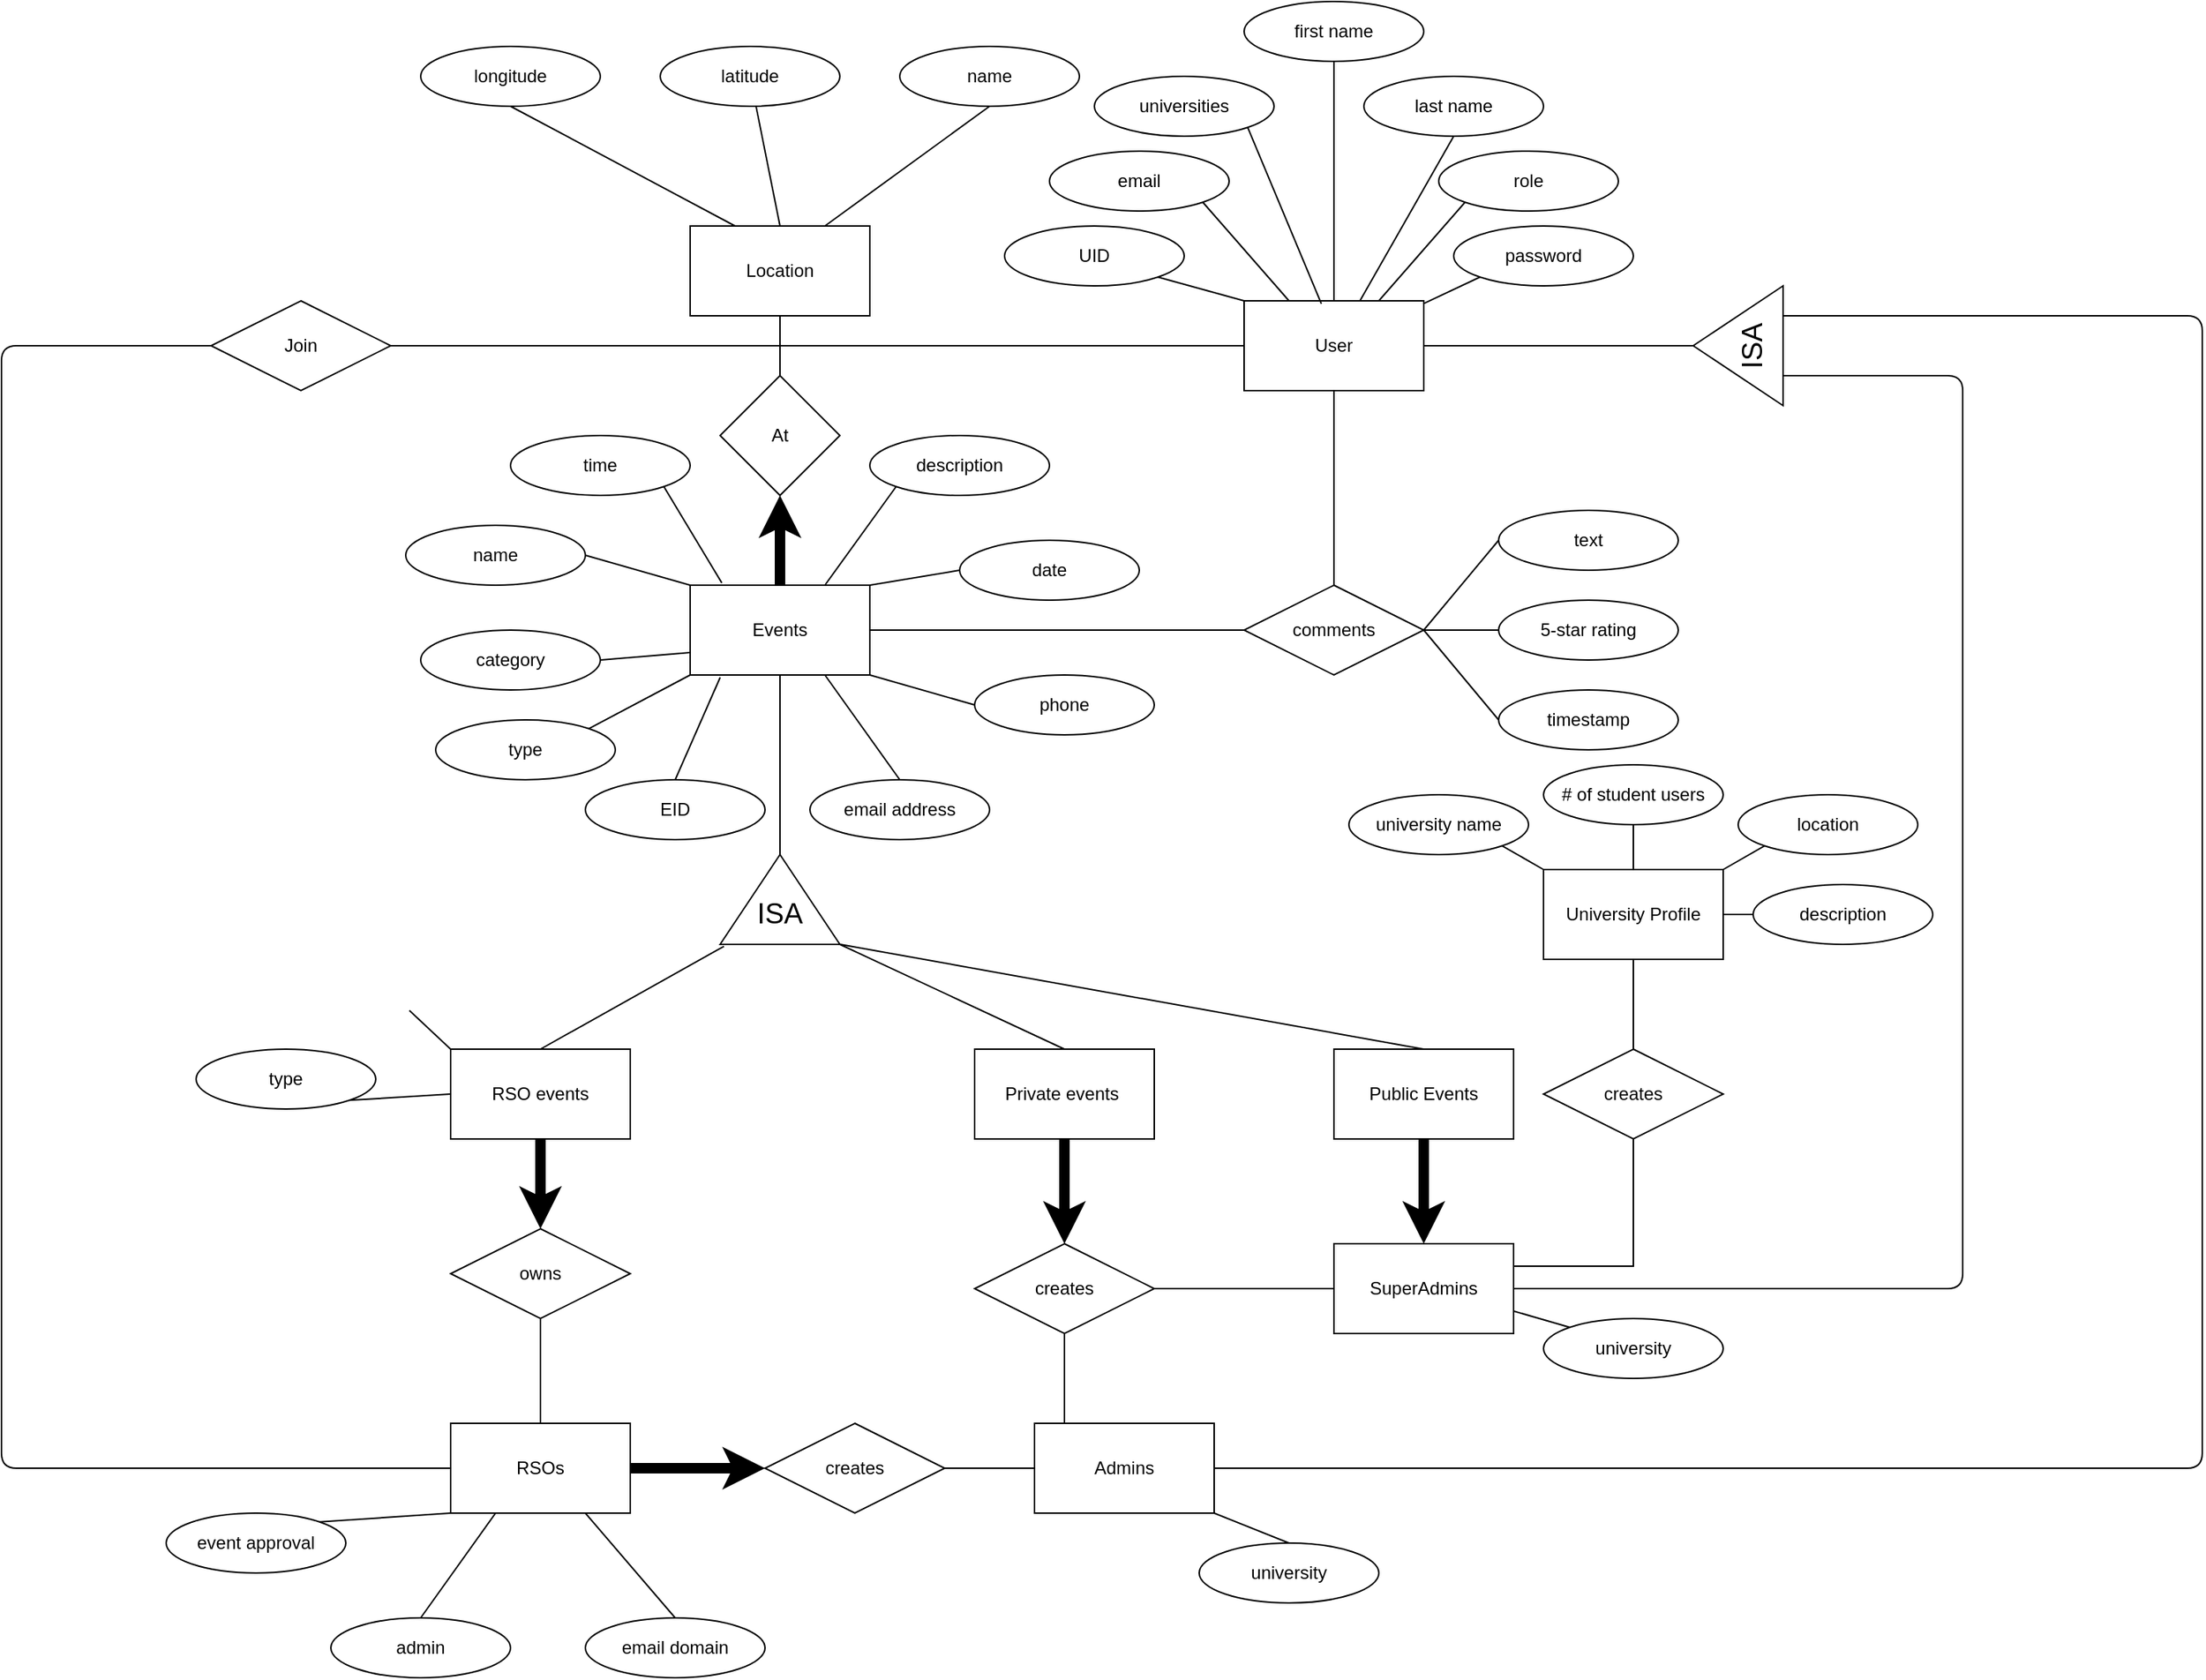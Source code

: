 <mxfile version="14.6.1" type="github">
  <diagram id="OoqbSdTcS4T9Gjm_1H5y" name="Page-1">
    <mxGraphModel dx="1240" dy="585" grid="1" gridSize="10" guides="1" tooltips="1" connect="1" arrows="1" fold="1" page="1" pageScale="1" pageWidth="1920" pageHeight="1200" math="0" shadow="0">
      <root>
        <mxCell id="0" />
        <mxCell id="1" parent="0" />
        <mxCell id="1sFvXLqLy-bslr1NdDsP-1" value="Location" style="rounded=0;whiteSpace=wrap;html=1;" parent="1" vertex="1">
          <mxGeometry x="550" y="330" width="120" height="60" as="geometry" />
        </mxCell>
        <mxCell id="1sFvXLqLy-bslr1NdDsP-3" value="longitude" style="ellipse;whiteSpace=wrap;html=1;" parent="1" vertex="1">
          <mxGeometry x="370" y="210" width="120" height="40" as="geometry" />
        </mxCell>
        <mxCell id="1sFvXLqLy-bslr1NdDsP-4" value="latitude" style="ellipse;whiteSpace=wrap;html=1;" parent="1" vertex="1">
          <mxGeometry x="530" y="210" width="120" height="40" as="geometry" />
        </mxCell>
        <mxCell id="1sFvXLqLy-bslr1NdDsP-5" value="name" style="ellipse;whiteSpace=wrap;html=1;" parent="1" vertex="1">
          <mxGeometry x="690" y="210" width="120" height="40" as="geometry" />
        </mxCell>
        <mxCell id="1sFvXLqLy-bslr1NdDsP-7" value="" style="endArrow=none;html=1;exitX=0.25;exitY=0;exitDx=0;exitDy=0;entryX=0.5;entryY=1;entryDx=0;entryDy=0;" parent="1" source="1sFvXLqLy-bslr1NdDsP-1" target="1sFvXLqLy-bslr1NdDsP-3" edge="1">
          <mxGeometry width="50" height="50" relative="1" as="geometry">
            <mxPoint x="1070" y="630" as="sourcePoint" />
            <mxPoint x="1120" y="580" as="targetPoint" />
          </mxGeometry>
        </mxCell>
        <mxCell id="1sFvXLqLy-bslr1NdDsP-8" value="" style="endArrow=none;html=1;entryX=0.5;entryY=0;entryDx=0;entryDy=0;" parent="1" source="1sFvXLqLy-bslr1NdDsP-4" target="1sFvXLqLy-bslr1NdDsP-1" edge="1">
          <mxGeometry width="50" height="50" relative="1" as="geometry">
            <mxPoint x="520" y="680" as="sourcePoint" />
            <mxPoint x="570" y="630" as="targetPoint" />
          </mxGeometry>
        </mxCell>
        <mxCell id="1sFvXLqLy-bslr1NdDsP-9" value="" style="endArrow=none;html=1;entryX=0.75;entryY=0;entryDx=0;entryDy=0;exitX=0.5;exitY=1;exitDx=0;exitDy=0;" parent="1" source="1sFvXLqLy-bslr1NdDsP-5" target="1sFvXLqLy-bslr1NdDsP-1" edge="1">
          <mxGeometry width="50" height="50" relative="1" as="geometry">
            <mxPoint x="620" y="600" as="sourcePoint" />
            <mxPoint x="670" y="550" as="targetPoint" />
          </mxGeometry>
        </mxCell>
        <mxCell id="1sFvXLqLy-bslr1NdDsP-10" value="At" style="rhombus;whiteSpace=wrap;html=1;" parent="1" vertex="1">
          <mxGeometry x="570" y="430" width="80" height="80" as="geometry" />
        </mxCell>
        <mxCell id="1sFvXLqLy-bslr1NdDsP-12" value="" style="endArrow=none;html=1;strokeWidth=1;exitX=0.5;exitY=0;exitDx=0;exitDy=0;entryX=0.5;entryY=1;entryDx=0;entryDy=0;" parent="1" source="1sFvXLqLy-bslr1NdDsP-10" target="1sFvXLqLy-bslr1NdDsP-1" edge="1">
          <mxGeometry width="50" height="50" relative="1" as="geometry">
            <mxPoint x="490" y="460" as="sourcePoint" />
            <mxPoint x="540" y="410" as="targetPoint" />
          </mxGeometry>
        </mxCell>
        <mxCell id="1sFvXLqLy-bslr1NdDsP-13" value="Events" style="rounded=0;whiteSpace=wrap;html=1;" parent="1" vertex="1">
          <mxGeometry x="550" y="570" width="120" height="60" as="geometry" />
        </mxCell>
        <mxCell id="1sFvXLqLy-bslr1NdDsP-14" value="" style="endArrow=classic;html=1;strokeWidth=7;exitX=0.5;exitY=0;exitDx=0;exitDy=0;entryX=0.5;entryY=1;entryDx=0;entryDy=0;" parent="1" source="1sFvXLqLy-bslr1NdDsP-13" target="1sFvXLqLy-bslr1NdDsP-10" edge="1">
          <mxGeometry width="50" height="50" relative="1" as="geometry">
            <mxPoint x="430" y="620" as="sourcePoint" />
            <mxPoint x="480" y="570" as="targetPoint" />
          </mxGeometry>
        </mxCell>
        <mxCell id="1sFvXLqLy-bslr1NdDsP-15" value="description" style="ellipse;whiteSpace=wrap;html=1;" parent="1" vertex="1">
          <mxGeometry x="670" y="470" width="120" height="40" as="geometry" />
        </mxCell>
        <mxCell id="1sFvXLqLy-bslr1NdDsP-16" value="date" style="ellipse;whiteSpace=wrap;html=1;" parent="1" vertex="1">
          <mxGeometry x="730" y="540" width="120" height="40" as="geometry" />
        </mxCell>
        <mxCell id="1sFvXLqLy-bslr1NdDsP-17" value="time" style="ellipse;whiteSpace=wrap;html=1;" parent="1" vertex="1">
          <mxGeometry x="430" y="470" width="120" height="40" as="geometry" />
        </mxCell>
        <mxCell id="1sFvXLqLy-bslr1NdDsP-18" value="name" style="ellipse;whiteSpace=wrap;html=1;" parent="1" vertex="1">
          <mxGeometry x="360" y="530" width="120" height="40" as="geometry" />
        </mxCell>
        <mxCell id="1sFvXLqLy-bslr1NdDsP-19" value="category" style="ellipse;whiteSpace=wrap;html=1;" parent="1" vertex="1">
          <mxGeometry x="370" y="600" width="120" height="40" as="geometry" />
        </mxCell>
        <mxCell id="1sFvXLqLy-bslr1NdDsP-20" value="phone" style="ellipse;whiteSpace=wrap;html=1;" parent="1" vertex="1">
          <mxGeometry x="740" y="630" width="120" height="40" as="geometry" />
        </mxCell>
        <mxCell id="1sFvXLqLy-bslr1NdDsP-21" value="email address" style="ellipse;whiteSpace=wrap;html=1;" parent="1" vertex="1">
          <mxGeometry x="630" y="700" width="120" height="40" as="geometry" />
        </mxCell>
        <mxCell id="1sFvXLqLy-bslr1NdDsP-22" value="" style="endArrow=none;html=1;strokeWidth=1;exitX=0;exitY=1;exitDx=0;exitDy=0;entryX=0.75;entryY=0;entryDx=0;entryDy=0;" parent="1" source="1sFvXLqLy-bslr1NdDsP-15" target="1sFvXLqLy-bslr1NdDsP-13" edge="1">
          <mxGeometry width="50" height="50" relative="1" as="geometry">
            <mxPoint x="410" y="760" as="sourcePoint" />
            <mxPoint x="460" y="710" as="targetPoint" />
          </mxGeometry>
        </mxCell>
        <mxCell id="1sFvXLqLy-bslr1NdDsP-23" value="" style="endArrow=none;html=1;strokeWidth=1;entryX=1;entryY=0;entryDx=0;entryDy=0;exitX=0;exitY=0.5;exitDx=0;exitDy=0;" parent="1" source="1sFvXLqLy-bslr1NdDsP-16" target="1sFvXLqLy-bslr1NdDsP-13" edge="1">
          <mxGeometry width="50" height="50" relative="1" as="geometry">
            <mxPoint x="420" y="770" as="sourcePoint" />
            <mxPoint x="470" y="720" as="targetPoint" />
          </mxGeometry>
        </mxCell>
        <mxCell id="1sFvXLqLy-bslr1NdDsP-24" value="" style="endArrow=none;html=1;strokeWidth=1;entryX=1;entryY=1;entryDx=0;entryDy=0;exitX=0;exitY=0.5;exitDx=0;exitDy=0;" parent="1" source="1sFvXLqLy-bslr1NdDsP-20" target="1sFvXLqLy-bslr1NdDsP-13" edge="1">
          <mxGeometry width="50" height="50" relative="1" as="geometry">
            <mxPoint x="430" y="780" as="sourcePoint" />
            <mxPoint x="480" y="730" as="targetPoint" />
          </mxGeometry>
        </mxCell>
        <mxCell id="1sFvXLqLy-bslr1NdDsP-25" value="" style="endArrow=none;html=1;strokeWidth=1;entryX=0.75;entryY=1;entryDx=0;entryDy=0;exitX=0.5;exitY=0;exitDx=0;exitDy=0;" parent="1" source="1sFvXLqLy-bslr1NdDsP-21" target="1sFvXLqLy-bslr1NdDsP-13" edge="1">
          <mxGeometry width="50" height="50" relative="1" as="geometry">
            <mxPoint x="440" y="790" as="sourcePoint" />
            <mxPoint x="490" y="740" as="targetPoint" />
          </mxGeometry>
        </mxCell>
        <mxCell id="1sFvXLqLy-bslr1NdDsP-26" value="" style="endArrow=none;html=1;strokeWidth=1;entryX=0.176;entryY=-0.026;entryDx=0;entryDy=0;entryPerimeter=0;exitX=1;exitY=1;exitDx=0;exitDy=0;" parent="1" source="1sFvXLqLy-bslr1NdDsP-17" target="1sFvXLqLy-bslr1NdDsP-13" edge="1">
          <mxGeometry width="50" height="50" relative="1" as="geometry">
            <mxPoint x="450" y="800" as="sourcePoint" />
            <mxPoint x="500" y="750" as="targetPoint" />
          </mxGeometry>
        </mxCell>
        <mxCell id="1sFvXLqLy-bslr1NdDsP-27" value="" style="endArrow=none;html=1;strokeWidth=1;entryX=0;entryY=0;entryDx=0;entryDy=0;exitX=1;exitY=0.5;exitDx=0;exitDy=0;" parent="1" source="1sFvXLqLy-bslr1NdDsP-18" target="1sFvXLqLy-bslr1NdDsP-13" edge="1">
          <mxGeometry width="50" height="50" relative="1" as="geometry">
            <mxPoint x="460" y="810" as="sourcePoint" />
            <mxPoint x="510" y="760" as="targetPoint" />
          </mxGeometry>
        </mxCell>
        <mxCell id="1sFvXLqLy-bslr1NdDsP-28" value="" style="endArrow=none;html=1;strokeWidth=1;entryX=0;entryY=0.75;entryDx=0;entryDy=0;exitX=1;exitY=0.5;exitDx=0;exitDy=0;" parent="1" source="1sFvXLqLy-bslr1NdDsP-19" target="1sFvXLqLy-bslr1NdDsP-13" edge="1">
          <mxGeometry width="50" height="50" relative="1" as="geometry">
            <mxPoint x="470" y="820" as="sourcePoint" />
            <mxPoint x="520" y="770" as="targetPoint" />
          </mxGeometry>
        </mxCell>
        <mxCell id="1sFvXLqLy-bslr1NdDsP-29" value="Join" style="rhombus;whiteSpace=wrap;html=1;" parent="1" vertex="1">
          <mxGeometry x="230" y="380" width="120" height="60" as="geometry" />
        </mxCell>
        <mxCell id="1sFvXLqLy-bslr1NdDsP-30" value="User" style="rounded=0;whiteSpace=wrap;html=1;" parent="1" vertex="1">
          <mxGeometry x="920" y="380" width="120" height="60" as="geometry" />
        </mxCell>
        <mxCell id="1sFvXLqLy-bslr1NdDsP-31" value="" style="endArrow=none;html=1;strokeWidth=1;exitX=1;exitY=0.5;exitDx=0;exitDy=0;entryX=0;entryY=0.5;entryDx=0;entryDy=0;" parent="1" source="1sFvXLqLy-bslr1NdDsP-29" target="1sFvXLqLy-bslr1NdDsP-30" edge="1">
          <mxGeometry width="50" height="50" relative="1" as="geometry">
            <mxPoint x="260" y="520" as="sourcePoint" />
            <mxPoint x="310" y="470" as="targetPoint" />
          </mxGeometry>
        </mxCell>
        <mxCell id="VM_1HZuykjOo2gR1_Nzt-12" style="edgeStyle=none;rounded=0;orthogonalLoop=1;jettySize=auto;html=1;exitX=1;exitY=1;exitDx=0;exitDy=0;entryX=0;entryY=0;entryDx=0;entryDy=0;endArrow=none;endFill=0;" parent="1" source="1sFvXLqLy-bslr1NdDsP-32" target="1sFvXLqLy-bslr1NdDsP-30" edge="1">
          <mxGeometry relative="1" as="geometry" />
        </mxCell>
        <mxCell id="1sFvXLqLy-bslr1NdDsP-32" value="UID" style="ellipse;whiteSpace=wrap;html=1;" parent="1" vertex="1">
          <mxGeometry x="760" y="330" width="120" height="40" as="geometry" />
        </mxCell>
        <mxCell id="VM_1HZuykjOo2gR1_Nzt-11" style="edgeStyle=none;rounded=0;orthogonalLoop=1;jettySize=auto;html=1;exitX=0;exitY=1;exitDx=0;exitDy=0;endArrow=none;endFill=0;" parent="1" source="1sFvXLqLy-bslr1NdDsP-33" target="1sFvXLqLy-bslr1NdDsP-30" edge="1">
          <mxGeometry relative="1" as="geometry" />
        </mxCell>
        <mxCell id="1sFvXLqLy-bslr1NdDsP-33" value="password" style="ellipse;whiteSpace=wrap;html=1;" parent="1" vertex="1">
          <mxGeometry x="1060" y="330" width="120" height="40" as="geometry" />
        </mxCell>
        <mxCell id="1sFvXLqLy-bslr1NdDsP-36" value="comments" style="rhombus;whiteSpace=wrap;html=1;" parent="1" vertex="1">
          <mxGeometry x="920" y="570" width="120" height="60" as="geometry" />
        </mxCell>
        <mxCell id="1sFvXLqLy-bslr1NdDsP-37" value="" style="endArrow=none;html=1;strokeWidth=1;entryX=0.5;entryY=0;entryDx=0;entryDy=0;" parent="1" source="1sFvXLqLy-bslr1NdDsP-30" target="1sFvXLqLy-bslr1NdDsP-36" edge="1">
          <mxGeometry width="50" height="50" relative="1" as="geometry">
            <mxPoint x="600" y="810" as="sourcePoint" />
            <mxPoint x="650" y="760" as="targetPoint" />
          </mxGeometry>
        </mxCell>
        <mxCell id="1sFvXLqLy-bslr1NdDsP-38" value="" style="endArrow=none;html=1;strokeWidth=1;entryX=0;entryY=0.5;entryDx=0;entryDy=0;exitX=1;exitY=0.5;exitDx=0;exitDy=0;" parent="1" source="1sFvXLqLy-bslr1NdDsP-13" target="1sFvXLqLy-bslr1NdDsP-36" edge="1">
          <mxGeometry width="50" height="50" relative="1" as="geometry">
            <mxPoint x="400" y="800" as="sourcePoint" />
            <mxPoint x="450" y="750" as="targetPoint" />
          </mxGeometry>
        </mxCell>
        <mxCell id="1sFvXLqLy-bslr1NdDsP-39" value="text" style="ellipse;whiteSpace=wrap;html=1;" parent="1" vertex="1">
          <mxGeometry x="1090" y="520" width="120" height="40" as="geometry" />
        </mxCell>
        <mxCell id="1sFvXLqLy-bslr1NdDsP-40" value="5-star rating" style="ellipse;whiteSpace=wrap;html=1;" parent="1" vertex="1">
          <mxGeometry x="1090" y="580" width="120" height="40" as="geometry" />
        </mxCell>
        <mxCell id="1sFvXLqLy-bslr1NdDsP-41" value="timestamp" style="ellipse;whiteSpace=wrap;html=1;" parent="1" vertex="1">
          <mxGeometry x="1090" y="640" width="120" height="40" as="geometry" />
        </mxCell>
        <mxCell id="1sFvXLqLy-bslr1NdDsP-42" value="" style="endArrow=none;html=1;strokeWidth=1;entryX=0;entryY=0.5;entryDx=0;entryDy=0;exitX=1;exitY=0.5;exitDx=0;exitDy=0;" parent="1" source="1sFvXLqLy-bslr1NdDsP-36" target="1sFvXLqLy-bslr1NdDsP-39" edge="1">
          <mxGeometry width="50" height="50" relative="1" as="geometry">
            <mxPoint x="570" y="790" as="sourcePoint" />
            <mxPoint x="620" y="740" as="targetPoint" />
          </mxGeometry>
        </mxCell>
        <mxCell id="1sFvXLqLy-bslr1NdDsP-43" value="" style="endArrow=none;html=1;strokeWidth=1;entryX=0;entryY=0.5;entryDx=0;entryDy=0;exitX=1;exitY=0.5;exitDx=0;exitDy=0;" parent="1" source="1sFvXLqLy-bslr1NdDsP-36" target="1sFvXLqLy-bslr1NdDsP-40" edge="1">
          <mxGeometry width="50" height="50" relative="1" as="geometry">
            <mxPoint x="580" y="800" as="sourcePoint" />
            <mxPoint x="630" y="750" as="targetPoint" />
          </mxGeometry>
        </mxCell>
        <mxCell id="1sFvXLqLy-bslr1NdDsP-44" value="" style="endArrow=none;html=1;strokeWidth=1;entryX=0;entryY=0.5;entryDx=0;entryDy=0;exitX=1;exitY=0.5;exitDx=0;exitDy=0;" parent="1" source="1sFvXLqLy-bslr1NdDsP-36" target="1sFvXLqLy-bslr1NdDsP-41" edge="1">
          <mxGeometry width="50" height="50" relative="1" as="geometry">
            <mxPoint x="590" y="810" as="sourcePoint" />
            <mxPoint x="640" y="760" as="targetPoint" />
          </mxGeometry>
        </mxCell>
        <mxCell id="1sFvXLqLy-bslr1NdDsP-46" value="" style="triangle;whiteSpace=wrap;html=1;rotation=-180;" parent="1" vertex="1">
          <mxGeometry x="1220" y="370" width="60" height="80" as="geometry" />
        </mxCell>
        <mxCell id="1sFvXLqLy-bslr1NdDsP-49" value="ISA" style="text;html=1;strokeColor=none;fillColor=none;align=center;verticalAlign=middle;whiteSpace=wrap;rounded=0;rotation=-90;strokeWidth=1;fontSize=19;" parent="1" vertex="1">
          <mxGeometry x="1240" y="400" width="40" height="20" as="geometry" />
        </mxCell>
        <mxCell id="1sFvXLqLy-bslr1NdDsP-50" value="" style="endArrow=none;html=1;strokeWidth=1;fontSize=19;entryX=1;entryY=0.5;entryDx=0;entryDy=0;exitX=1;exitY=0.5;exitDx=0;exitDy=0;" parent="1" source="1sFvXLqLy-bslr1NdDsP-30" target="1sFvXLqLy-bslr1NdDsP-46" edge="1">
          <mxGeometry width="50" height="50" relative="1" as="geometry">
            <mxPoint x="510" y="770" as="sourcePoint" />
            <mxPoint x="560" y="720" as="targetPoint" />
          </mxGeometry>
        </mxCell>
        <mxCell id="1sFvXLqLy-bslr1NdDsP-52" value="" style="triangle;whiteSpace=wrap;html=1;rotation=-180;direction=south;" parent="1" vertex="1">
          <mxGeometry x="570" y="750" width="80" height="60" as="geometry" />
        </mxCell>
        <mxCell id="1sFvXLqLy-bslr1NdDsP-53" value="ISA" style="text;html=1;strokeColor=none;fillColor=none;align=center;verticalAlign=middle;whiteSpace=wrap;rounded=0;rotation=0;strokeWidth=1;fontSize=19;" parent="1" vertex="1">
          <mxGeometry x="590" y="780" width="40" height="20" as="geometry" />
        </mxCell>
        <mxCell id="1sFvXLqLy-bslr1NdDsP-54" value="" style="endArrow=none;html=1;strokeWidth=1;fontSize=19;entryX=0.5;entryY=1;entryDx=0;entryDy=0;exitX=1;exitY=0.5;exitDx=0;exitDy=0;" parent="1" source="1sFvXLqLy-bslr1NdDsP-52" target="1sFvXLqLy-bslr1NdDsP-13" edge="1">
          <mxGeometry width="50" height="50" relative="1" as="geometry">
            <mxPoint x="360" y="880" as="sourcePoint" />
            <mxPoint x="410" y="830" as="targetPoint" />
          </mxGeometry>
        </mxCell>
        <mxCell id="1sFvXLqLy-bslr1NdDsP-55" value="Private events&amp;nbsp;" style="rounded=0;whiteSpace=wrap;html=1;" parent="1" vertex="1">
          <mxGeometry x="740" y="880" width="120" height="60" as="geometry" />
        </mxCell>
        <mxCell id="1sFvXLqLy-bslr1NdDsP-56" value="Public Events&lt;br&gt;" style="rounded=0;whiteSpace=wrap;html=1;" parent="1" vertex="1">
          <mxGeometry x="980" y="880" width="120" height="60" as="geometry" />
        </mxCell>
        <mxCell id="1sFvXLqLy-bslr1NdDsP-57" value="" style="endArrow=none;html=1;strokeWidth=1;fontSize=19;entryX=-0.021;entryY=0.032;entryDx=0;entryDy=0;entryPerimeter=0;exitX=0.5;exitY=0;exitDx=0;exitDy=0;" parent="1" source="1sFvXLqLy-bslr1NdDsP-60" target="1sFvXLqLy-bslr1NdDsP-52" edge="1">
          <mxGeometry width="50" height="50" relative="1" as="geometry">
            <mxPoint x="470" y="1000" as="sourcePoint" />
            <mxPoint x="520" y="950" as="targetPoint" />
          </mxGeometry>
        </mxCell>
        <mxCell id="1sFvXLqLy-bslr1NdDsP-58" value="" style="endArrow=none;html=1;strokeWidth=1;fontSize=19;exitX=0.5;exitY=0;exitDx=0;exitDy=0;" parent="1" source="1sFvXLqLy-bslr1NdDsP-55" edge="1">
          <mxGeometry width="50" height="50" relative="1" as="geometry">
            <mxPoint x="480" y="1010" as="sourcePoint" />
            <mxPoint x="650" y="810" as="targetPoint" />
          </mxGeometry>
        </mxCell>
        <mxCell id="1sFvXLqLy-bslr1NdDsP-59" value="" style="endArrow=none;html=1;strokeWidth=1;fontSize=19;entryX=0.002;entryY=0.996;entryDx=0;entryDy=0;entryPerimeter=0;exitX=0.5;exitY=0;exitDx=0;exitDy=0;" parent="1" source="1sFvXLqLy-bslr1NdDsP-56" target="1sFvXLqLy-bslr1NdDsP-52" edge="1">
          <mxGeometry width="50" height="50" relative="1" as="geometry">
            <mxPoint x="490" y="1020" as="sourcePoint" />
            <mxPoint x="540" y="970" as="targetPoint" />
          </mxGeometry>
        </mxCell>
        <mxCell id="1sFvXLqLy-bslr1NdDsP-60" value="RSO events" style="rounded=0;whiteSpace=wrap;html=1;" parent="1" vertex="1">
          <mxGeometry x="390" y="880" width="120" height="60" as="geometry" />
        </mxCell>
        <mxCell id="1sFvXLqLy-bslr1NdDsP-61" value="owns" style="rhombus;whiteSpace=wrap;html=1;" parent="1" vertex="1">
          <mxGeometry x="390" y="1000" width="120" height="60" as="geometry" />
        </mxCell>
        <mxCell id="1sFvXLqLy-bslr1NdDsP-62" value="" style="endArrow=classic;html=1;strokeWidth=7;exitX=0.5;exitY=1;exitDx=0;exitDy=0;entryX=0.5;entryY=0;entryDx=0;entryDy=0;" parent="1" source="1sFvXLqLy-bslr1NdDsP-60" target="1sFvXLqLy-bslr1NdDsP-61" edge="1">
          <mxGeometry width="50" height="50" relative="1" as="geometry">
            <mxPoint x="620" y="580" as="sourcePoint" />
            <mxPoint x="620" y="520" as="targetPoint" />
          </mxGeometry>
        </mxCell>
        <mxCell id="1sFvXLqLy-bslr1NdDsP-63" value="RSOs" style="rounded=0;whiteSpace=wrap;html=1;" parent="1" vertex="1">
          <mxGeometry x="390" y="1130" width="120" height="60" as="geometry" />
        </mxCell>
        <mxCell id="1sFvXLqLy-bslr1NdDsP-65" value="" style="endArrow=none;html=1;strokeWidth=1;fontSize=19;entryX=0.5;entryY=0;entryDx=0;entryDy=0;exitX=0.5;exitY=1;exitDx=0;exitDy=0;" parent="1" source="1sFvXLqLy-bslr1NdDsP-61" target="1sFvXLqLy-bslr1NdDsP-63" edge="1">
          <mxGeometry width="50" height="50" relative="1" as="geometry">
            <mxPoint x="170" y="1080" as="sourcePoint" />
            <mxPoint x="220" y="1030" as="targetPoint" />
          </mxGeometry>
        </mxCell>
        <mxCell id="1sFvXLqLy-bslr1NdDsP-66" value="" style="endArrow=none;html=1;strokeWidth=1;fontSize=19;entryX=0;entryY=0.5;entryDx=0;entryDy=0;exitX=0;exitY=0.5;exitDx=0;exitDy=0;" parent="1" source="1sFvXLqLy-bslr1NdDsP-29" target="1sFvXLqLy-bslr1NdDsP-63" edge="1">
          <mxGeometry width="50" height="50" relative="1" as="geometry">
            <mxPoint x="180.0" y="1090" as="sourcePoint" />
            <mxPoint x="230.0" y="1040" as="targetPoint" />
            <Array as="points">
              <mxPoint x="90" y="410" />
              <mxPoint x="90" y="1160" />
            </Array>
          </mxGeometry>
        </mxCell>
        <mxCell id="1sFvXLqLy-bslr1NdDsP-67" value="admin" style="ellipse;whiteSpace=wrap;html=1;" parent="1" vertex="1">
          <mxGeometry x="310" y="1260" width="120" height="40" as="geometry" />
        </mxCell>
        <mxCell id="1sFvXLqLy-bslr1NdDsP-68" value="email domain" style="ellipse;whiteSpace=wrap;html=1;" parent="1" vertex="1">
          <mxGeometry x="480" y="1260" width="120" height="40" as="geometry" />
        </mxCell>
        <mxCell id="1sFvXLqLy-bslr1NdDsP-70" value="" style="endArrow=none;html=1;strokeWidth=1;fontSize=19;exitX=0.5;exitY=0;exitDx=0;exitDy=0;entryX=0.25;entryY=1;entryDx=0;entryDy=0;" parent="1" source="1sFvXLqLy-bslr1NdDsP-67" target="1sFvXLqLy-bslr1NdDsP-63" edge="1">
          <mxGeometry width="50" height="50" relative="1" as="geometry">
            <mxPoint x="280" y="1050" as="sourcePoint" />
            <mxPoint x="330" y="1000" as="targetPoint" />
          </mxGeometry>
        </mxCell>
        <mxCell id="1sFvXLqLy-bslr1NdDsP-71" value="" style="endArrow=none;html=1;strokeWidth=1;fontSize=19;entryX=0.75;entryY=1;entryDx=0;entryDy=0;exitX=0.5;exitY=0;exitDx=0;exitDy=0;" parent="1" source="1sFvXLqLy-bslr1NdDsP-68" target="1sFvXLqLy-bslr1NdDsP-63" edge="1">
          <mxGeometry width="50" height="50" relative="1" as="geometry">
            <mxPoint x="290.0" y="1060" as="sourcePoint" />
            <mxPoint x="340.0" y="1010" as="targetPoint" />
          </mxGeometry>
        </mxCell>
        <mxCell id="1sFvXLqLy-bslr1NdDsP-72" value="creates" style="rhombus;whiteSpace=wrap;html=1;" parent="1" vertex="1">
          <mxGeometry x="600" y="1130" width="120" height="60" as="geometry" />
        </mxCell>
        <mxCell id="1sFvXLqLy-bslr1NdDsP-73" value="" style="endArrow=classic;html=1;strokeWidth=7;exitX=1;exitY=0.5;exitDx=0;exitDy=0;entryX=0;entryY=0.5;entryDx=0;entryDy=0;" parent="1" source="1sFvXLqLy-bslr1NdDsP-63" target="1sFvXLqLy-bslr1NdDsP-72" edge="1">
          <mxGeometry width="50" height="50" relative="1" as="geometry">
            <mxPoint x="460" y="950" as="sourcePoint" />
            <mxPoint x="460" y="1010" as="targetPoint" />
          </mxGeometry>
        </mxCell>
        <mxCell id="1sFvXLqLy-bslr1NdDsP-74" value="Admins" style="rounded=0;whiteSpace=wrap;html=1;" parent="1" vertex="1">
          <mxGeometry x="780" y="1130" width="120" height="60" as="geometry" />
        </mxCell>
        <mxCell id="1sFvXLqLy-bslr1NdDsP-76" value="" style="endArrow=none;html=1;strokeWidth=1;fontSize=19;entryX=0;entryY=0.5;entryDx=0;entryDy=0;exitX=1;exitY=0.5;exitDx=0;exitDy=0;" parent="1" source="1sFvXLqLy-bslr1NdDsP-72" target="1sFvXLqLy-bslr1NdDsP-74" edge="1">
          <mxGeometry width="50" height="50" relative="1" as="geometry">
            <mxPoint x="180.0" y="1080" as="sourcePoint" />
            <mxPoint x="230.0" y="1030" as="targetPoint" />
          </mxGeometry>
        </mxCell>
        <mxCell id="1sFvXLqLy-bslr1NdDsP-78" value="creates" style="rhombus;whiteSpace=wrap;html=1;" parent="1" vertex="1">
          <mxGeometry x="740" y="1010" width="120" height="60" as="geometry" />
        </mxCell>
        <mxCell id="1sFvXLqLy-bslr1NdDsP-79" value="" style="endArrow=classic;html=1;strokeWidth=7;exitX=0.5;exitY=1;exitDx=0;exitDy=0;entryX=0.5;entryY=0;entryDx=0;entryDy=0;" parent="1" source="1sFvXLqLy-bslr1NdDsP-55" target="1sFvXLqLy-bslr1NdDsP-78" edge="1">
          <mxGeometry width="50" height="50" relative="1" as="geometry">
            <mxPoint x="460" y="950" as="sourcePoint" />
            <mxPoint x="460" y="1010" as="targetPoint" />
          </mxGeometry>
        </mxCell>
        <mxCell id="1sFvXLqLy-bslr1NdDsP-80" value="" style="endArrow=none;html=1;strokeWidth=1;fontSize=19;entryX=0.5;entryY=1;entryDx=0;entryDy=0;" parent="1" target="1sFvXLqLy-bslr1NdDsP-78" edge="1">
          <mxGeometry width="50" height="50" relative="1" as="geometry">
            <mxPoint x="800" y="1130" as="sourcePoint" />
            <mxPoint x="230.0" y="1030" as="targetPoint" />
          </mxGeometry>
        </mxCell>
        <mxCell id="H11ikkjmYtO3SPh781iC-15" style="edgeStyle=orthogonalEdgeStyle;rounded=0;orthogonalLoop=1;jettySize=auto;html=1;exitX=1;exitY=0.25;exitDx=0;exitDy=0;entryX=0.5;entryY=1;entryDx=0;entryDy=0;endArrow=none;endFill=0;" edge="1" parent="1" source="1sFvXLqLy-bslr1NdDsP-81" target="H11ikkjmYtO3SPh781iC-14">
          <mxGeometry relative="1" as="geometry" />
        </mxCell>
        <mxCell id="1sFvXLqLy-bslr1NdDsP-81" value="SuperAdmins" style="rounded=0;whiteSpace=wrap;html=1;" parent="1" vertex="1">
          <mxGeometry x="980" y="1010" width="120" height="60" as="geometry" />
        </mxCell>
        <mxCell id="1sFvXLqLy-bslr1NdDsP-82" value="" style="endArrow=none;html=1;strokeWidth=1;fontSize=19;entryX=0;entryY=0.5;entryDx=0;entryDy=0;exitX=1;exitY=0.5;exitDx=0;exitDy=0;" parent="1" source="1sFvXLqLy-bslr1NdDsP-78" target="1sFvXLqLy-bslr1NdDsP-81" edge="1">
          <mxGeometry width="50" height="50" relative="1" as="geometry">
            <mxPoint x="180.0" y="1080" as="sourcePoint" />
            <mxPoint x="230.0" y="1030" as="targetPoint" />
          </mxGeometry>
        </mxCell>
        <mxCell id="1sFvXLqLy-bslr1NdDsP-83" value="" style="endArrow=classic;html=1;strokeWidth=7;exitX=0.5;exitY=1;exitDx=0;exitDy=0;entryX=0.5;entryY=0;entryDx=0;entryDy=0;" parent="1" source="1sFvXLqLy-bslr1NdDsP-56" target="1sFvXLqLy-bslr1NdDsP-81" edge="1">
          <mxGeometry width="50" height="50" relative="1" as="geometry">
            <mxPoint x="810" y="950" as="sourcePoint" />
            <mxPoint x="810" y="1020" as="targetPoint" />
          </mxGeometry>
        </mxCell>
        <mxCell id="1sFvXLqLy-bslr1NdDsP-84" value="" style="endArrow=none;html=1;strokeWidth=1;fontSize=19;entryX=1;entryY=0.5;entryDx=0;entryDy=0;exitX=0;exitY=0.25;exitDx=0;exitDy=0;" parent="1" source="1sFvXLqLy-bslr1NdDsP-46" target="1sFvXLqLy-bslr1NdDsP-81" edge="1">
          <mxGeometry width="50" height="50" relative="1" as="geometry">
            <mxPoint x="1210" y="860" as="sourcePoint" />
            <mxPoint x="230.0" y="1030" as="targetPoint" />
            <Array as="points">
              <mxPoint x="1400" y="430" />
              <mxPoint x="1400" y="1040" />
            </Array>
          </mxGeometry>
        </mxCell>
        <mxCell id="1sFvXLqLy-bslr1NdDsP-85" value="" style="endArrow=none;html=1;strokeWidth=1;fontSize=19;entryX=1;entryY=0.5;entryDx=0;entryDy=0;exitX=0;exitY=0.75;exitDx=0;exitDy=0;" parent="1" source="1sFvXLqLy-bslr1NdDsP-46" target="1sFvXLqLy-bslr1NdDsP-74" edge="1">
          <mxGeometry width="50" height="50" relative="1" as="geometry">
            <mxPoint x="1090" y="1130" as="sourcePoint" />
            <mxPoint x="240.0" y="1040" as="targetPoint" />
            <Array as="points">
              <mxPoint x="1560" y="390" />
              <mxPoint x="1560" y="1160" />
            </Array>
          </mxGeometry>
        </mxCell>
        <mxCell id="VM_1HZuykjOo2gR1_Nzt-10" style="edgeStyle=none;rounded=0;orthogonalLoop=1;jettySize=auto;html=1;exitX=0.5;exitY=1;exitDx=0;exitDy=0;entryX=0.5;entryY=0;entryDx=0;entryDy=0;endArrow=none;endFill=0;" parent="1" source="VM_1HZuykjOo2gR1_Nzt-1" target="1sFvXLqLy-bslr1NdDsP-30" edge="1">
          <mxGeometry relative="1" as="geometry" />
        </mxCell>
        <mxCell id="VM_1HZuykjOo2gR1_Nzt-1" value="first name" style="ellipse;whiteSpace=wrap;html=1;" parent="1" vertex="1">
          <mxGeometry x="920" y="180" width="120" height="40" as="geometry" />
        </mxCell>
        <mxCell id="VM_1HZuykjOo2gR1_Nzt-7" style="edgeStyle=none;rounded=0;orthogonalLoop=1;jettySize=auto;html=1;exitX=0;exitY=1;exitDx=0;exitDy=0;endArrow=none;endFill=0;" parent="1" source="VM_1HZuykjOo2gR1_Nzt-2" edge="1">
          <mxGeometry relative="1" as="geometry">
            <mxPoint x="1010" y="380" as="targetPoint" />
          </mxGeometry>
        </mxCell>
        <mxCell id="VM_1HZuykjOo2gR1_Nzt-2" value="role" style="ellipse;whiteSpace=wrap;html=1;" parent="1" vertex="1">
          <mxGeometry x="1050" y="280" width="120" height="40" as="geometry" />
        </mxCell>
        <mxCell id="VM_1HZuykjOo2gR1_Nzt-6" style="rounded=0;orthogonalLoop=1;jettySize=auto;html=1;exitX=1;exitY=1;exitDx=0;exitDy=0;entryX=0.25;entryY=0;entryDx=0;entryDy=0;endArrow=none;endFill=0;" parent="1" source="VM_1HZuykjOo2gR1_Nzt-3" target="1sFvXLqLy-bslr1NdDsP-30" edge="1">
          <mxGeometry relative="1" as="geometry" />
        </mxCell>
        <mxCell id="VM_1HZuykjOo2gR1_Nzt-3" value="email" style="ellipse;whiteSpace=wrap;html=1;" parent="1" vertex="1">
          <mxGeometry x="790" y="280" width="120" height="40" as="geometry" />
        </mxCell>
        <mxCell id="VM_1HZuykjOo2gR1_Nzt-8" style="edgeStyle=none;rounded=0;orthogonalLoop=1;jettySize=auto;html=1;exitX=0.5;exitY=1;exitDx=0;exitDy=0;entryX=0.643;entryY=0.007;entryDx=0;entryDy=0;entryPerimeter=0;endArrow=none;endFill=0;" parent="1" source="VM_1HZuykjOo2gR1_Nzt-4" target="1sFvXLqLy-bslr1NdDsP-30" edge="1">
          <mxGeometry relative="1" as="geometry" />
        </mxCell>
        <mxCell id="VM_1HZuykjOo2gR1_Nzt-4" value="last name" style="ellipse;whiteSpace=wrap;html=1;" parent="1" vertex="1">
          <mxGeometry x="1000" y="230" width="120" height="40" as="geometry" />
        </mxCell>
        <mxCell id="VM_1HZuykjOo2gR1_Nzt-9" style="edgeStyle=none;rounded=0;orthogonalLoop=1;jettySize=auto;html=1;exitX=1;exitY=1;exitDx=0;exitDy=0;entryX=0.43;entryY=0.033;entryDx=0;entryDy=0;entryPerimeter=0;endArrow=none;endFill=0;" parent="1" source="VM_1HZuykjOo2gR1_Nzt-5" target="1sFvXLqLy-bslr1NdDsP-30" edge="1">
          <mxGeometry relative="1" as="geometry" />
        </mxCell>
        <mxCell id="VM_1HZuykjOo2gR1_Nzt-5" value="universities" style="ellipse;whiteSpace=wrap;html=1;" parent="1" vertex="1">
          <mxGeometry x="820" y="230" width="120" height="40" as="geometry" />
        </mxCell>
        <mxCell id="VM_1HZuykjOo2gR1_Nzt-14" style="edgeStyle=none;rounded=0;orthogonalLoop=1;jettySize=auto;html=1;exitX=1;exitY=0;exitDx=0;exitDy=0;entryX=0;entryY=1;entryDx=0;entryDy=0;endArrow=none;endFill=0;" parent="1" source="VM_1HZuykjOo2gR1_Nzt-13" target="1sFvXLqLy-bslr1NdDsP-13" edge="1">
          <mxGeometry relative="1" as="geometry" />
        </mxCell>
        <mxCell id="VM_1HZuykjOo2gR1_Nzt-13" value="type" style="ellipse;whiteSpace=wrap;html=1;" parent="1" vertex="1">
          <mxGeometry x="380" y="660" width="120" height="40" as="geometry" />
        </mxCell>
        <mxCell id="VM_1HZuykjOo2gR1_Nzt-16" style="edgeStyle=none;rounded=0;orthogonalLoop=1;jettySize=auto;html=1;exitX=0.5;exitY=0;exitDx=0;exitDy=0;entryX=0.167;entryY=1.027;entryDx=0;entryDy=0;entryPerimeter=0;endArrow=none;endFill=0;" parent="1" source="VM_1HZuykjOo2gR1_Nzt-15" target="1sFvXLqLy-bslr1NdDsP-13" edge="1">
          <mxGeometry relative="1" as="geometry" />
        </mxCell>
        <mxCell id="VM_1HZuykjOo2gR1_Nzt-15" value="EID" style="ellipse;whiteSpace=wrap;html=1;" parent="1" vertex="1">
          <mxGeometry x="480" y="700" width="120" height="40" as="geometry" />
        </mxCell>
        <mxCell id="H11ikkjmYtO3SPh781iC-12" style="edgeStyle=none;rounded=0;orthogonalLoop=1;jettySize=auto;html=1;exitX=0;exitY=0;exitDx=0;exitDy=0;entryX=1;entryY=0.75;entryDx=0;entryDy=0;endArrow=none;endFill=0;" edge="1" parent="1" source="VM_1HZuykjOo2gR1_Nzt-17" target="1sFvXLqLy-bslr1NdDsP-81">
          <mxGeometry relative="1" as="geometry" />
        </mxCell>
        <mxCell id="VM_1HZuykjOo2gR1_Nzt-17" value="university" style="ellipse;whiteSpace=wrap;html=1;" parent="1" vertex="1">
          <mxGeometry x="1120" y="1060" width="120" height="40" as="geometry" />
        </mxCell>
        <mxCell id="VM_1HZuykjOo2gR1_Nzt-20" style="edgeStyle=none;rounded=0;orthogonalLoop=1;jettySize=auto;html=1;exitX=1;exitY=1;exitDx=0;exitDy=0;entryX=0;entryY=0;entryDx=0;entryDy=0;endArrow=none;endFill=0;" parent="1" target="1sFvXLqLy-bslr1NdDsP-60" edge="1">
          <mxGeometry relative="1" as="geometry">
            <mxPoint x="362.426" y="854.142" as="sourcePoint" />
          </mxGeometry>
        </mxCell>
        <mxCell id="VM_1HZuykjOo2gR1_Nzt-22" style="edgeStyle=none;rounded=0;orthogonalLoop=1;jettySize=auto;html=1;exitX=1;exitY=1;exitDx=0;exitDy=0;entryX=0;entryY=0.5;entryDx=0;entryDy=0;endArrow=none;endFill=0;" parent="1" source="VM_1HZuykjOo2gR1_Nzt-21" target="1sFvXLqLy-bslr1NdDsP-60" edge="1">
          <mxGeometry relative="1" as="geometry" />
        </mxCell>
        <mxCell id="VM_1HZuykjOo2gR1_Nzt-21" value="type" style="ellipse;whiteSpace=wrap;html=1;" parent="1" vertex="1">
          <mxGeometry x="220" y="880" width="120" height="40" as="geometry" />
        </mxCell>
        <mxCell id="VM_1HZuykjOo2gR1_Nzt-24" style="edgeStyle=none;rounded=0;orthogonalLoop=1;jettySize=auto;html=1;exitX=0.5;exitY=0;exitDx=0;exitDy=0;entryX=1;entryY=1;entryDx=0;entryDy=0;endArrow=none;endFill=0;" parent="1" source="VM_1HZuykjOo2gR1_Nzt-23" target="1sFvXLqLy-bslr1NdDsP-74" edge="1">
          <mxGeometry relative="1" as="geometry" />
        </mxCell>
        <mxCell id="VM_1HZuykjOo2gR1_Nzt-23" value="university" style="ellipse;whiteSpace=wrap;html=1;" parent="1" vertex="1">
          <mxGeometry x="890" y="1210" width="120" height="40" as="geometry" />
        </mxCell>
        <mxCell id="VM_1HZuykjOo2gR1_Nzt-26" style="edgeStyle=none;rounded=0;orthogonalLoop=1;jettySize=auto;html=1;exitX=1;exitY=0;exitDx=0;exitDy=0;entryX=0;entryY=1;entryDx=0;entryDy=0;endArrow=none;endFill=0;" parent="1" source="VM_1HZuykjOo2gR1_Nzt-25" target="1sFvXLqLy-bslr1NdDsP-63" edge="1">
          <mxGeometry relative="1" as="geometry" />
        </mxCell>
        <mxCell id="VM_1HZuykjOo2gR1_Nzt-25" value="event approval" style="ellipse;whiteSpace=wrap;html=1;" parent="1" vertex="1">
          <mxGeometry x="200" y="1190" width="120" height="40" as="geometry" />
        </mxCell>
        <mxCell id="H11ikkjmYtO3SPh781iC-1" value="University Profile" style="rounded=0;whiteSpace=wrap;html=1;" vertex="1" parent="1">
          <mxGeometry x="1120" y="760" width="120" height="60" as="geometry" />
        </mxCell>
        <mxCell id="H11ikkjmYtO3SPh781iC-4" style="rounded=0;orthogonalLoop=1;jettySize=auto;html=1;exitX=1;exitY=1;exitDx=0;exitDy=0;entryX=0;entryY=0;entryDx=0;entryDy=0;strokeColor=none;endArrow=none;endFill=0;" edge="1" parent="1" source="H11ikkjmYtO3SPh781iC-2" target="H11ikkjmYtO3SPh781iC-1">
          <mxGeometry relative="1" as="geometry" />
        </mxCell>
        <mxCell id="H11ikkjmYtO3SPh781iC-6" style="edgeStyle=none;rounded=0;orthogonalLoop=1;jettySize=auto;html=1;exitX=1;exitY=1;exitDx=0;exitDy=0;entryX=0;entryY=0;entryDx=0;entryDy=0;endArrow=none;endFill=0;" edge="1" parent="1" source="H11ikkjmYtO3SPh781iC-2" target="H11ikkjmYtO3SPh781iC-1">
          <mxGeometry relative="1" as="geometry" />
        </mxCell>
        <mxCell id="H11ikkjmYtO3SPh781iC-2" value="university name" style="ellipse;whiteSpace=wrap;html=1;" vertex="1" parent="1">
          <mxGeometry x="990" y="710" width="120" height="40" as="geometry" />
        </mxCell>
        <mxCell id="H11ikkjmYtO3SPh781iC-7" style="edgeStyle=none;rounded=0;orthogonalLoop=1;jettySize=auto;html=1;exitX=0.5;exitY=1;exitDx=0;exitDy=0;entryX=0.5;entryY=0;entryDx=0;entryDy=0;endArrow=none;endFill=0;" edge="1" parent="1" source="H11ikkjmYtO3SPh781iC-3" target="H11ikkjmYtO3SPh781iC-1">
          <mxGeometry relative="1" as="geometry" />
        </mxCell>
        <mxCell id="H11ikkjmYtO3SPh781iC-3" value="# of student users" style="ellipse;whiteSpace=wrap;html=1;" vertex="1" parent="1">
          <mxGeometry x="1120" y="690" width="120" height="40" as="geometry" />
        </mxCell>
        <mxCell id="H11ikkjmYtO3SPh781iC-9" style="edgeStyle=none;rounded=0;orthogonalLoop=1;jettySize=auto;html=1;exitX=0;exitY=1;exitDx=0;exitDy=0;entryX=1;entryY=0;entryDx=0;entryDy=0;endArrow=none;endFill=0;" edge="1" parent="1" source="H11ikkjmYtO3SPh781iC-8" target="H11ikkjmYtO3SPh781iC-1">
          <mxGeometry relative="1" as="geometry" />
        </mxCell>
        <mxCell id="H11ikkjmYtO3SPh781iC-8" value="location" style="ellipse;whiteSpace=wrap;html=1;" vertex="1" parent="1">
          <mxGeometry x="1250" y="710" width="120" height="40" as="geometry" />
        </mxCell>
        <mxCell id="H11ikkjmYtO3SPh781iC-11" style="edgeStyle=none;rounded=0;orthogonalLoop=1;jettySize=auto;html=1;exitX=0;exitY=0.5;exitDx=0;exitDy=0;entryX=1;entryY=0.5;entryDx=0;entryDy=0;endArrow=none;endFill=0;" edge="1" parent="1" source="H11ikkjmYtO3SPh781iC-10" target="H11ikkjmYtO3SPh781iC-1">
          <mxGeometry relative="1" as="geometry" />
        </mxCell>
        <mxCell id="H11ikkjmYtO3SPh781iC-10" value="description" style="ellipse;whiteSpace=wrap;html=1;" vertex="1" parent="1">
          <mxGeometry x="1260" y="770" width="120" height="40" as="geometry" />
        </mxCell>
        <mxCell id="H11ikkjmYtO3SPh781iC-16" style="edgeStyle=orthogonalEdgeStyle;rounded=0;orthogonalLoop=1;jettySize=auto;html=1;exitX=0.5;exitY=0;exitDx=0;exitDy=0;entryX=0.5;entryY=1;entryDx=0;entryDy=0;endArrow=none;endFill=0;" edge="1" parent="1" source="H11ikkjmYtO3SPh781iC-14" target="H11ikkjmYtO3SPh781iC-1">
          <mxGeometry relative="1" as="geometry" />
        </mxCell>
        <mxCell id="H11ikkjmYtO3SPh781iC-14" value="creates" style="rhombus;whiteSpace=wrap;html=1;" vertex="1" parent="1">
          <mxGeometry x="1120" y="880" width="120" height="60" as="geometry" />
        </mxCell>
      </root>
    </mxGraphModel>
  </diagram>
</mxfile>
